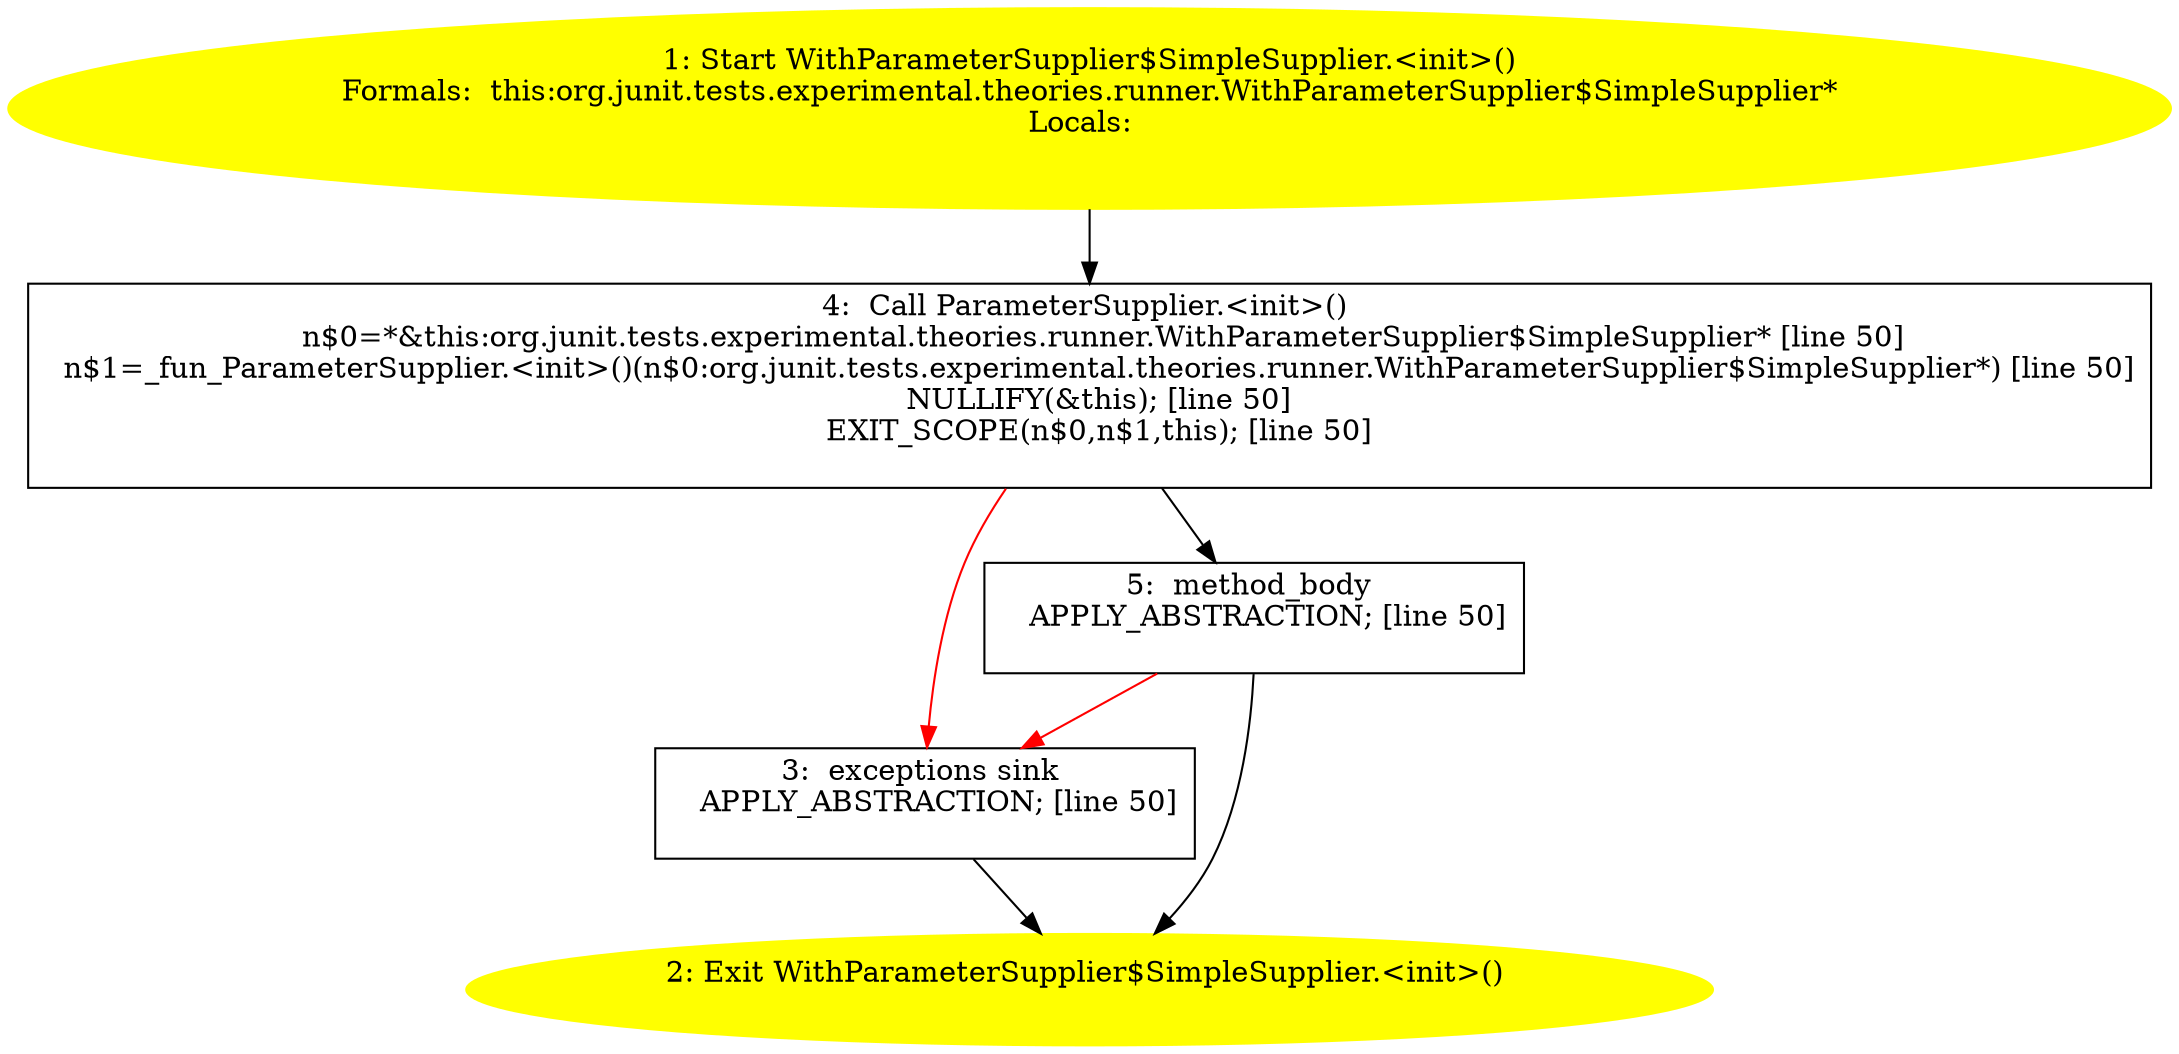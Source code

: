 /* @generated */
digraph cfg {
"org.junit.tests.experimental.theories.runner.WithParameterSupplier$SimpleSupplier.<init>().ecd720f77a709ccecf01616e3be70c77_1" [label="1: Start WithParameterSupplier$SimpleSupplier.<init>()\nFormals:  this:org.junit.tests.experimental.theories.runner.WithParameterSupplier$SimpleSupplier*\nLocals:  \n  " color=yellow style=filled]
	

	 "org.junit.tests.experimental.theories.runner.WithParameterSupplier$SimpleSupplier.<init>().ecd720f77a709ccecf01616e3be70c77_1" -> "org.junit.tests.experimental.theories.runner.WithParameterSupplier$SimpleSupplier.<init>().ecd720f77a709ccecf01616e3be70c77_4" ;
"org.junit.tests.experimental.theories.runner.WithParameterSupplier$SimpleSupplier.<init>().ecd720f77a709ccecf01616e3be70c77_2" [label="2: Exit WithParameterSupplier$SimpleSupplier.<init>() \n  " color=yellow style=filled]
	

"org.junit.tests.experimental.theories.runner.WithParameterSupplier$SimpleSupplier.<init>().ecd720f77a709ccecf01616e3be70c77_3" [label="3:  exceptions sink \n   APPLY_ABSTRACTION; [line 50]\n " shape="box"]
	

	 "org.junit.tests.experimental.theories.runner.WithParameterSupplier$SimpleSupplier.<init>().ecd720f77a709ccecf01616e3be70c77_3" -> "org.junit.tests.experimental.theories.runner.WithParameterSupplier$SimpleSupplier.<init>().ecd720f77a709ccecf01616e3be70c77_2" ;
"org.junit.tests.experimental.theories.runner.WithParameterSupplier$SimpleSupplier.<init>().ecd720f77a709ccecf01616e3be70c77_4" [label="4:  Call ParameterSupplier.<init>() \n   n$0=*&this:org.junit.tests.experimental.theories.runner.WithParameterSupplier$SimpleSupplier* [line 50]\n  n$1=_fun_ParameterSupplier.<init>()(n$0:org.junit.tests.experimental.theories.runner.WithParameterSupplier$SimpleSupplier*) [line 50]\n  NULLIFY(&this); [line 50]\n  EXIT_SCOPE(n$0,n$1,this); [line 50]\n " shape="box"]
	

	 "org.junit.tests.experimental.theories.runner.WithParameterSupplier$SimpleSupplier.<init>().ecd720f77a709ccecf01616e3be70c77_4" -> "org.junit.tests.experimental.theories.runner.WithParameterSupplier$SimpleSupplier.<init>().ecd720f77a709ccecf01616e3be70c77_5" ;
	 "org.junit.tests.experimental.theories.runner.WithParameterSupplier$SimpleSupplier.<init>().ecd720f77a709ccecf01616e3be70c77_4" -> "org.junit.tests.experimental.theories.runner.WithParameterSupplier$SimpleSupplier.<init>().ecd720f77a709ccecf01616e3be70c77_3" [color="red" ];
"org.junit.tests.experimental.theories.runner.WithParameterSupplier$SimpleSupplier.<init>().ecd720f77a709ccecf01616e3be70c77_5" [label="5:  method_body \n   APPLY_ABSTRACTION; [line 50]\n " shape="box"]
	

	 "org.junit.tests.experimental.theories.runner.WithParameterSupplier$SimpleSupplier.<init>().ecd720f77a709ccecf01616e3be70c77_5" -> "org.junit.tests.experimental.theories.runner.WithParameterSupplier$SimpleSupplier.<init>().ecd720f77a709ccecf01616e3be70c77_2" ;
	 "org.junit.tests.experimental.theories.runner.WithParameterSupplier$SimpleSupplier.<init>().ecd720f77a709ccecf01616e3be70c77_5" -> "org.junit.tests.experimental.theories.runner.WithParameterSupplier$SimpleSupplier.<init>().ecd720f77a709ccecf01616e3be70c77_3" [color="red" ];
}
